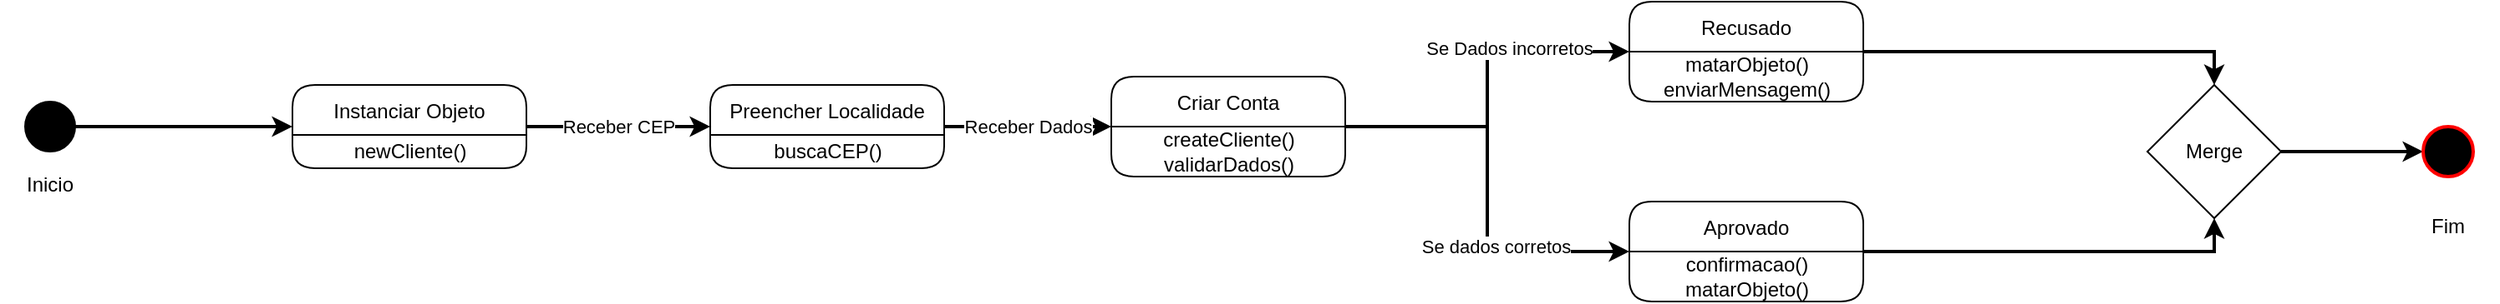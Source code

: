 <mxfile version="17.2.4" type="device" pages="6"><diagram id="d__lL-7e5vI1EAoWvttF" name="Cliente"><mxGraphModel dx="2062" dy="865" grid="1" gridSize="10" guides="1" tooltips="1" connect="1" arrows="1" fold="1" page="1" pageScale="1" pageWidth="827" pageHeight="1169" math="0" shadow="0"><root><mxCell id="0"/><mxCell id="1" parent="0"/><mxCell id="zBze2dNG1VU1WFWuNbah-26" style="edgeStyle=orthogonalEdgeStyle;rounded=0;orthogonalLoop=1;jettySize=auto;html=1;entryX=0;entryY=0.5;entryDx=0;entryDy=0;strokeWidth=2;" edge="1" parent="1" source="zBze2dNG1VU1WFWuNbah-27" target="zBze2dNG1VU1WFWuNbah-29"><mxGeometry relative="1" as="geometry"><mxPoint x="210" y="90" as="targetPoint"/></mxGeometry></mxCell><mxCell id="zBze2dNG1VU1WFWuNbah-27" value="" style="ellipse;whiteSpace=wrap;html=1;aspect=fixed;fillColor=#000000;" vertex="1" parent="1"><mxGeometry x="40" y="75" width="30" height="30" as="geometry"/></mxCell><mxCell id="zBze2dNG1VU1WFWuNbah-28" value="Receber CEP" style="edgeStyle=orthogonalEdgeStyle;rounded=0;orthogonalLoop=1;jettySize=auto;html=1;entryX=0;entryY=0.5;entryDx=0;entryDy=0;strokeWidth=2;" edge="1" parent="1" source="zBze2dNG1VU1WFWuNbah-29" target="zBze2dNG1VU1WFWuNbah-32"><mxGeometry relative="1" as="geometry"/></mxCell><mxCell id="zBze2dNG1VU1WFWuNbah-29" value="Instanciar Objeto" style="swimlane;fontStyle=0;childLayout=stackLayout;horizontal=1;startSize=30;horizontalStack=0;resizeParent=1;resizeParentMax=0;resizeLast=0;collapsible=1;marginBottom=0;fillColor=#FFFFFF;rounded=1;" vertex="1" parent="1"><mxGeometry x="200" y="65" width="140" height="50" as="geometry"/></mxCell><mxCell id="zBze2dNG1VU1WFWuNbah-30" value="newCliente()" style="text;html=1;align=center;verticalAlign=middle;resizable=0;points=[];autosize=1;strokeColor=none;fillColor=none;" vertex="1" parent="zBze2dNG1VU1WFWuNbah-29"><mxGeometry y="30" width="140" height="20" as="geometry"/></mxCell><mxCell id="zBze2dNG1VU1WFWuNbah-31" value="Receber Dados" style="edgeStyle=orthogonalEdgeStyle;rounded=0;orthogonalLoop=1;jettySize=auto;html=1;entryX=0;entryY=0.5;entryDx=0;entryDy=0;strokeWidth=2;" edge="1" parent="1" source="zBze2dNG1VU1WFWuNbah-32" target="zBze2dNG1VU1WFWuNbah-38"><mxGeometry relative="1" as="geometry"/></mxCell><mxCell id="zBze2dNG1VU1WFWuNbah-32" value="Preencher Localidade" style="swimlane;fontStyle=0;childLayout=stackLayout;horizontal=1;startSize=30;horizontalStack=0;resizeParent=1;resizeParentMax=0;resizeLast=0;collapsible=1;marginBottom=0;fillColor=#FFFFFF;rounded=1;" vertex="1" parent="1"><mxGeometry x="450" y="65" width="140" height="50" as="geometry"/></mxCell><mxCell id="zBze2dNG1VU1WFWuNbah-33" value="buscaCEP()" style="text;html=1;align=center;verticalAlign=middle;resizable=0;points=[];autosize=1;strokeColor=none;fillColor=none;" vertex="1" parent="zBze2dNG1VU1WFWuNbah-32"><mxGeometry y="30" width="140" height="20" as="geometry"/></mxCell><mxCell id="zBze2dNG1VU1WFWuNbah-34" style="edgeStyle=orthogonalEdgeStyle;rounded=0;orthogonalLoop=1;jettySize=auto;html=1;entryX=0;entryY=0.5;entryDx=0;entryDy=0;strokeWidth=2;" edge="1" parent="1" source="zBze2dNG1VU1WFWuNbah-38" target="zBze2dNG1VU1WFWuNbah-41"><mxGeometry relative="1" as="geometry"/></mxCell><mxCell id="zBze2dNG1VU1WFWuNbah-35" value="Se Dados incorretos" style="edgeLabel;html=1;align=center;verticalAlign=middle;resizable=0;points=[];" vertex="1" connectable="0" parent="zBze2dNG1VU1WFWuNbah-34"><mxGeometry x="0.328" y="2" relative="1" as="geometry"><mxPoint as="offset"/></mxGeometry></mxCell><mxCell id="zBze2dNG1VU1WFWuNbah-36" style="edgeStyle=orthogonalEdgeStyle;rounded=0;orthogonalLoop=1;jettySize=auto;html=1;entryX=0;entryY=0.5;entryDx=0;entryDy=0;strokeWidth=2;" edge="1" parent="1" source="zBze2dNG1VU1WFWuNbah-38" target="zBze2dNG1VU1WFWuNbah-44"><mxGeometry relative="1" as="geometry"/></mxCell><mxCell id="zBze2dNG1VU1WFWuNbah-37" value="Se dados corretos" style="edgeLabel;html=1;align=center;verticalAlign=middle;resizable=0;points=[];" vertex="1" connectable="0" parent="zBze2dNG1VU1WFWuNbah-36"><mxGeometry x="0.347" y="3" relative="1" as="geometry"><mxPoint as="offset"/></mxGeometry></mxCell><mxCell id="zBze2dNG1VU1WFWuNbah-38" value="Criar Conta" style="swimlane;fontStyle=0;childLayout=stackLayout;horizontal=1;startSize=30;horizontalStack=0;resizeParent=1;resizeParentMax=0;resizeLast=0;collapsible=1;marginBottom=0;fillColor=#FFFFFF;rounded=1;" vertex="1" parent="1"><mxGeometry x="690" y="60" width="140" height="60" as="geometry"/></mxCell><mxCell id="zBze2dNG1VU1WFWuNbah-39" value="createCliente()&lt;br&gt;validarDados()" style="text;html=1;align=center;verticalAlign=middle;resizable=0;points=[];autosize=1;strokeColor=none;fillColor=none;" vertex="1" parent="zBze2dNG1VU1WFWuNbah-38"><mxGeometry y="30" width="140" height="30" as="geometry"/></mxCell><mxCell id="zBze2dNG1VU1WFWuNbah-40" style="edgeStyle=orthogonalEdgeStyle;rounded=0;orthogonalLoop=1;jettySize=auto;html=1;entryX=0.5;entryY=0;entryDx=0;entryDy=0;strokeWidth=2;" edge="1" parent="1" source="zBze2dNG1VU1WFWuNbah-41" target="zBze2dNG1VU1WFWuNbah-49"><mxGeometry relative="1" as="geometry"/></mxCell><mxCell id="zBze2dNG1VU1WFWuNbah-41" value="Recusado" style="swimlane;fontStyle=0;childLayout=stackLayout;horizontal=1;startSize=30;horizontalStack=0;resizeParent=1;resizeParentMax=0;resizeLast=0;collapsible=1;marginBottom=0;fillColor=#FFFFFF;rounded=1;" vertex="1" parent="1"><mxGeometry x="1000" y="15" width="140" height="60" as="geometry"/></mxCell><mxCell id="zBze2dNG1VU1WFWuNbah-42" value="matarObjeto()&lt;br&gt;enviarMensagem()" style="text;html=1;align=center;verticalAlign=middle;resizable=0;points=[];autosize=1;strokeColor=none;fillColor=none;" vertex="1" parent="zBze2dNG1VU1WFWuNbah-41"><mxGeometry y="30" width="140" height="30" as="geometry"/></mxCell><mxCell id="zBze2dNG1VU1WFWuNbah-43" style="edgeStyle=orthogonalEdgeStyle;rounded=0;orthogonalLoop=1;jettySize=auto;html=1;entryX=0.5;entryY=1;entryDx=0;entryDy=0;strokeWidth=2;" edge="1" parent="1" source="zBze2dNG1VU1WFWuNbah-44" target="zBze2dNG1VU1WFWuNbah-49"><mxGeometry relative="1" as="geometry"/></mxCell><mxCell id="zBze2dNG1VU1WFWuNbah-44" value="Aprovado" style="swimlane;fontStyle=0;childLayout=stackLayout;horizontal=1;startSize=30;horizontalStack=0;resizeParent=1;resizeParentMax=0;resizeLast=0;collapsible=1;marginBottom=0;fillColor=#FFFFFF;rounded=1;" vertex="1" parent="1"><mxGeometry x="1000" y="135" width="140" height="60" as="geometry"/></mxCell><mxCell id="zBze2dNG1VU1WFWuNbah-45" value="confirmacao()&lt;br&gt;matarObjeto()" style="text;html=1;align=center;verticalAlign=middle;resizable=0;points=[];autosize=1;strokeColor=none;fillColor=none;" vertex="1" parent="zBze2dNG1VU1WFWuNbah-44"><mxGeometry y="30" width="140" height="30" as="geometry"/></mxCell><mxCell id="zBze2dNG1VU1WFWuNbah-46" value="Inicio" style="text;html=1;strokeColor=none;fillColor=none;align=center;verticalAlign=middle;whiteSpace=wrap;rounded=0;" vertex="1" parent="1"><mxGeometry x="25" y="110" width="60" height="30" as="geometry"/></mxCell><mxCell id="zBze2dNG1VU1WFWuNbah-47" value="Fim" style="text;html=1;strokeColor=none;fillColor=none;align=center;verticalAlign=middle;whiteSpace=wrap;rounded=0;" vertex="1" parent="1"><mxGeometry x="1460" y="135" width="60" height="30" as="geometry"/></mxCell><mxCell id="zBze2dNG1VU1WFWuNbah-48" style="edgeStyle=orthogonalEdgeStyle;rounded=0;orthogonalLoop=1;jettySize=auto;html=1;entryX=0;entryY=0.5;entryDx=0;entryDy=0;strokeWidth=2;" edge="1" parent="1" source="zBze2dNG1VU1WFWuNbah-49" target="zBze2dNG1VU1WFWuNbah-50"><mxGeometry relative="1" as="geometry"/></mxCell><mxCell id="zBze2dNG1VU1WFWuNbah-49" value="Merge" style="rhombus;whiteSpace=wrap;html=1;" vertex="1" parent="1"><mxGeometry x="1310" y="65" width="80" height="80" as="geometry"/></mxCell><mxCell id="zBze2dNG1VU1WFWuNbah-50" value="Fim" style="ellipse;whiteSpace=wrap;html=1;aspect=fixed;fillColor=#000000;strokeColor=#FF0000;strokeWidth=2;" vertex="1" parent="1"><mxGeometry x="1475" y="90" width="30" height="30" as="geometry"/></mxCell></root></mxGraphModel></diagram><diagram id="Y2x1LeYhTj1fg2mbW8Dr" name="Mecanico"><mxGraphModel dx="2062" dy="865" grid="1" gridSize="10" guides="1" tooltips="1" connect="1" arrows="1" fold="1" page="1" pageScale="1" pageWidth="827" pageHeight="1169" math="0" shadow="0"><root><mxCell id="0"/><mxCell id="1" parent="0"/><mxCell id="ucSKzTuNfNMC8DD_uGcm-1" style="edgeStyle=orthogonalEdgeStyle;rounded=0;orthogonalLoop=1;jettySize=auto;html=1;entryX=0;entryY=0.5;entryDx=0;entryDy=0;strokeWidth=2;" parent="1" source="ucSKzTuNfNMC8DD_uGcm-2" target="ucSKzTuNfNMC8DD_uGcm-4" edge="1"><mxGeometry relative="1" as="geometry"><mxPoint x="200" y="80" as="targetPoint"/></mxGeometry></mxCell><mxCell id="ucSKzTuNfNMC8DD_uGcm-2" value="" style="ellipse;whiteSpace=wrap;html=1;aspect=fixed;fillColor=#000000;" parent="1" vertex="1"><mxGeometry x="30" y="65" width="30" height="30" as="geometry"/></mxCell><mxCell id="ucSKzTuNfNMC8DD_uGcm-3" value="Receber CEP" style="edgeStyle=orthogonalEdgeStyle;rounded=0;orthogonalLoop=1;jettySize=auto;html=1;entryX=0;entryY=0.5;entryDx=0;entryDy=0;strokeWidth=2;" parent="1" source="ucSKzTuNfNMC8DD_uGcm-4" target="ucSKzTuNfNMC8DD_uGcm-7" edge="1"><mxGeometry relative="1" as="geometry"/></mxCell><mxCell id="ucSKzTuNfNMC8DD_uGcm-4" value="Instanciar Objeto" style="swimlane;fontStyle=0;childLayout=stackLayout;horizontal=1;startSize=30;horizontalStack=0;resizeParent=1;resizeParentMax=0;resizeLast=0;collapsible=1;marginBottom=0;fillColor=#FFFFFF;rounded=1;" parent="1" vertex="1"><mxGeometry x="190" y="55" width="140" height="50" as="geometry"/></mxCell><mxCell id="ucSKzTuNfNMC8DD_uGcm-5" value="newMecanico()" style="text;html=1;align=center;verticalAlign=middle;resizable=0;points=[];autosize=1;strokeColor=none;fillColor=none;" parent="ucSKzTuNfNMC8DD_uGcm-4" vertex="1"><mxGeometry y="30" width="140" height="20" as="geometry"/></mxCell><mxCell id="ucSKzTuNfNMC8DD_uGcm-6" value="Receber Dados" style="edgeStyle=orthogonalEdgeStyle;rounded=0;orthogonalLoop=1;jettySize=auto;html=1;entryX=0;entryY=0.5;entryDx=0;entryDy=0;strokeWidth=2;" parent="1" source="ucSKzTuNfNMC8DD_uGcm-7" target="ucSKzTuNfNMC8DD_uGcm-11" edge="1"><mxGeometry relative="1" as="geometry"/></mxCell><mxCell id="ucSKzTuNfNMC8DD_uGcm-7" value="Preencher Localidade" style="swimlane;fontStyle=0;childLayout=stackLayout;horizontal=1;startSize=30;horizontalStack=0;resizeParent=1;resizeParentMax=0;resizeLast=0;collapsible=1;marginBottom=0;fillColor=#FFFFFF;rounded=1;" parent="1" vertex="1"><mxGeometry x="440" y="55" width="140" height="50" as="geometry"/></mxCell><mxCell id="ucSKzTuNfNMC8DD_uGcm-8" value="buscaCEP()" style="text;html=1;align=center;verticalAlign=middle;resizable=0;points=[];autosize=1;strokeColor=none;fillColor=none;" parent="ucSKzTuNfNMC8DD_uGcm-7" vertex="1"><mxGeometry y="30" width="140" height="20" as="geometry"/></mxCell><mxCell id="ucSKzTuNfNMC8DD_uGcm-9" style="edgeStyle=orthogonalEdgeStyle;rounded=0;orthogonalLoop=1;jettySize=auto;html=1;entryX=0;entryY=0.5;entryDx=0;entryDy=0;strokeWidth=2;" parent="1" source="ucSKzTuNfNMC8DD_uGcm-11" target="ucSKzTuNfNMC8DD_uGcm-14" edge="1"><mxGeometry relative="1" as="geometry"/></mxCell><mxCell id="ucSKzTuNfNMC8DD_uGcm-10" value="Se Dados incorretos" style="edgeLabel;html=1;align=center;verticalAlign=middle;resizable=0;points=[];" parent="ucSKzTuNfNMC8DD_uGcm-9" vertex="1" connectable="0"><mxGeometry x="0.328" y="2" relative="1" as="geometry"><mxPoint as="offset"/></mxGeometry></mxCell><mxCell id="WTn18ZI9IJUHA7BX-q8e-8" style="edgeStyle=orthogonalEdgeStyle;rounded=0;orthogonalLoop=1;jettySize=auto;html=1;entryX=0;entryY=0.5;entryDx=0;entryDy=0;strokeWidth=2;" edge="1" parent="1" source="ucSKzTuNfNMC8DD_uGcm-11" target="ucSKzTuNfNMC8DD_uGcm-17"><mxGeometry relative="1" as="geometry"/></mxCell><mxCell id="WTn18ZI9IJUHA7BX-q8e-9" value="Se dados corretos" style="edgeLabel;html=1;align=center;verticalAlign=middle;resizable=0;points=[];" vertex="1" connectable="0" parent="WTn18ZI9IJUHA7BX-q8e-8"><mxGeometry x="0.347" y="3" relative="1" as="geometry"><mxPoint as="offset"/></mxGeometry></mxCell><mxCell id="ucSKzTuNfNMC8DD_uGcm-11" value="Criar Conta" style="swimlane;fontStyle=0;childLayout=stackLayout;horizontal=1;startSize=30;horizontalStack=0;resizeParent=1;resizeParentMax=0;resizeLast=0;collapsible=1;marginBottom=0;fillColor=#FFFFFF;rounded=1;" parent="1" vertex="1"><mxGeometry x="680" y="50" width="140" height="60" as="geometry"/></mxCell><mxCell id="ucSKzTuNfNMC8DD_uGcm-12" value="createMecanico()&lt;br&gt;validarDados()" style="text;html=1;align=center;verticalAlign=middle;resizable=0;points=[];autosize=1;strokeColor=none;fillColor=none;" parent="ucSKzTuNfNMC8DD_uGcm-11" vertex="1"><mxGeometry y="30" width="140" height="30" as="geometry"/></mxCell><mxCell id="WTn18ZI9IJUHA7BX-q8e-5" style="edgeStyle=orthogonalEdgeStyle;rounded=0;orthogonalLoop=1;jettySize=auto;html=1;entryX=0.5;entryY=0;entryDx=0;entryDy=0;strokeWidth=2;" edge="1" parent="1" source="ucSKzTuNfNMC8DD_uGcm-14" target="WTn18ZI9IJUHA7BX-q8e-3"><mxGeometry relative="1" as="geometry"/></mxCell><mxCell id="ucSKzTuNfNMC8DD_uGcm-14" value="Recusado" style="swimlane;fontStyle=0;childLayout=stackLayout;horizontal=1;startSize=30;horizontalStack=0;resizeParent=1;resizeParentMax=0;resizeLast=0;collapsible=1;marginBottom=0;fillColor=#FFFFFF;rounded=1;" parent="1" vertex="1"><mxGeometry x="990" y="5" width="140" height="60" as="geometry"/></mxCell><mxCell id="ucSKzTuNfNMC8DD_uGcm-15" value="matarObjeto()&lt;br&gt;enviarMensagem()" style="text;html=1;align=center;verticalAlign=middle;resizable=0;points=[];autosize=1;strokeColor=none;fillColor=none;" parent="ucSKzTuNfNMC8DD_uGcm-14" vertex="1"><mxGeometry y="30" width="140" height="30" as="geometry"/></mxCell><mxCell id="WTn18ZI9IJUHA7BX-q8e-7" style="edgeStyle=orthogonalEdgeStyle;rounded=0;orthogonalLoop=1;jettySize=auto;html=1;entryX=0.5;entryY=1;entryDx=0;entryDy=0;strokeWidth=2;" edge="1" parent="1" source="ucSKzTuNfNMC8DD_uGcm-17" target="WTn18ZI9IJUHA7BX-q8e-3"><mxGeometry relative="1" as="geometry"/></mxCell><mxCell id="ucSKzTuNfNMC8DD_uGcm-17" value="Aprovado" style="swimlane;fontStyle=0;childLayout=stackLayout;horizontal=1;startSize=30;horizontalStack=0;resizeParent=1;resizeParentMax=0;resizeLast=0;collapsible=1;marginBottom=0;fillColor=#FFFFFF;rounded=1;" parent="1" vertex="1"><mxGeometry x="990" y="125" width="140" height="60" as="geometry"/></mxCell><mxCell id="ucSKzTuNfNMC8DD_uGcm-18" value="confirmacao()&lt;br&gt;matarObjeto()" style="text;html=1;align=center;verticalAlign=middle;resizable=0;points=[];autosize=1;strokeColor=none;fillColor=none;" parent="ucSKzTuNfNMC8DD_uGcm-17" vertex="1"><mxGeometry y="30" width="140" height="30" as="geometry"/></mxCell><mxCell id="ucSKzTuNfNMC8DD_uGcm-25" value="Inicio" style="text;html=1;strokeColor=none;fillColor=none;align=center;verticalAlign=middle;whiteSpace=wrap;rounded=0;" parent="1" vertex="1"><mxGeometry x="15" y="100" width="60" height="30" as="geometry"/></mxCell><mxCell id="WTn18ZI9IJUHA7BX-q8e-1" value="Fim" style="text;html=1;strokeColor=none;fillColor=none;align=center;verticalAlign=middle;whiteSpace=wrap;rounded=0;" vertex="1" parent="1"><mxGeometry x="1450" y="125" width="60" height="30" as="geometry"/></mxCell><mxCell id="WTn18ZI9IJUHA7BX-q8e-2" style="edgeStyle=orthogonalEdgeStyle;rounded=0;orthogonalLoop=1;jettySize=auto;html=1;entryX=0;entryY=0.5;entryDx=0;entryDy=0;strokeWidth=2;" edge="1" parent="1" source="WTn18ZI9IJUHA7BX-q8e-3" target="WTn18ZI9IJUHA7BX-q8e-4"><mxGeometry relative="1" as="geometry"/></mxCell><mxCell id="WTn18ZI9IJUHA7BX-q8e-3" value="Merge" style="rhombus;whiteSpace=wrap;html=1;" vertex="1" parent="1"><mxGeometry x="1300" y="55" width="80" height="80" as="geometry"/></mxCell><mxCell id="WTn18ZI9IJUHA7BX-q8e-4" value="Fim" style="ellipse;whiteSpace=wrap;html=1;aspect=fixed;fillColor=#000000;strokeColor=#FF0000;strokeWidth=2;" vertex="1" parent="1"><mxGeometry x="1465" y="80" width="30" height="30" as="geometry"/></mxCell></root></mxGraphModel></diagram><diagram id="5gv7vyamTjO-tV0MksFI" name="Pagamento"><mxGraphModel dx="2062" dy="865" grid="1" gridSize="10" guides="1" tooltips="1" connect="1" arrows="1" fold="1" page="1" pageScale="1" pageWidth="827" pageHeight="1169" math="0" shadow="0"><root><mxCell id="0"/><mxCell id="1" parent="0"/><mxCell id="VEqi0ZFQVi1Slq_XypR--1" style="edgeStyle=orthogonalEdgeStyle;rounded=0;orthogonalLoop=1;jettySize=auto;html=1;entryX=0;entryY=0.5;entryDx=0;entryDy=0;strokeWidth=2;" parent="1" source="VEqi0ZFQVi1Slq_XypR--2" target="VEqi0ZFQVi1Slq_XypR--4" edge="1"><mxGeometry relative="1" as="geometry"><mxPoint x="200" y="80" as="targetPoint"/></mxGeometry></mxCell><mxCell id="VEqi0ZFQVi1Slq_XypR--2" value="" style="ellipse;whiteSpace=wrap;html=1;aspect=fixed;fillColor=#000000;" parent="1" vertex="1"><mxGeometry x="30" y="65" width="30" height="30" as="geometry"/></mxCell><mxCell id="VEqi0ZFQVi1Slq_XypR--3" value="Se não exister Cartão" style="edgeStyle=orthogonalEdgeStyle;rounded=0;orthogonalLoop=1;jettySize=auto;html=1;entryX=0;entryY=0.5;entryDx=0;entryDy=0;strokeWidth=2;" parent="1" source="VEqi0ZFQVi1Slq_XypR--4" target="VEqi0ZFQVi1Slq_XypR--7" edge="1"><mxGeometry relative="1" as="geometry"/></mxCell><mxCell id="VEqi0ZFQVi1Slq_XypR--48" style="edgeStyle=orthogonalEdgeStyle;rounded=0;orthogonalLoop=1;jettySize=auto;html=1;entryX=0.486;entryY=1.033;entryDx=0;entryDy=0;entryPerimeter=0;strokeWidth=2;" parent="1" source="VEqi0ZFQVi1Slq_XypR--4" target="VEqi0ZFQVi1Slq_XypR--12" edge="1"><mxGeometry relative="1" as="geometry"><Array as="points"><mxPoint x="260" y="200"/><mxPoint x="808" y="200"/></Array></mxGeometry></mxCell><mxCell id="VEqi0ZFQVi1Slq_XypR--49" value="Receber Dados" style="edgeLabel;html=1;align=center;verticalAlign=middle;resizable=0;points=[];" parent="VEqi0ZFQVi1Slq_XypR--48" vertex="1" connectable="0"><mxGeometry x="-0.029" y="2" relative="1" as="geometry"><mxPoint as="offset"/></mxGeometry></mxCell><mxCell id="VEqi0ZFQVi1Slq_XypR--4" value="Buscar Cartão" style="swimlane;fontStyle=0;childLayout=stackLayout;horizontal=1;startSize=30;horizontalStack=0;resizeParent=1;resizeParentMax=0;resizeLast=0;collapsible=1;marginBottom=0;fillColor=#FFFFFF;rounded=1;" parent="1" vertex="1"><mxGeometry x="190" y="55" width="140" height="50" as="geometry"/></mxCell><mxCell id="VEqi0ZFQVi1Slq_XypR--5" value="buscarCartao()" style="text;html=1;align=center;verticalAlign=middle;resizable=0;points=[];autosize=1;strokeColor=none;fillColor=none;" parent="VEqi0ZFQVi1Slq_XypR--4" vertex="1"><mxGeometry y="30" width="140" height="20" as="geometry"/></mxCell><mxCell id="VEqi0ZFQVi1Slq_XypR--6" value="Receber Dados" style="edgeStyle=orthogonalEdgeStyle;rounded=0;orthogonalLoop=1;jettySize=auto;html=1;entryX=0;entryY=0.5;entryDx=0;entryDy=0;strokeWidth=2;" parent="1" source="VEqi0ZFQVi1Slq_XypR--7" target="VEqi0ZFQVi1Slq_XypR--11" edge="1"><mxGeometry relative="1" as="geometry"/></mxCell><mxCell id="VEqi0ZFQVi1Slq_XypR--7" value="Instanciar Objeto" style="swimlane;fontStyle=0;childLayout=stackLayout;horizontal=1;startSize=30;horizontalStack=0;resizeParent=1;resizeParentMax=0;resizeLast=0;collapsible=1;marginBottom=0;fillColor=#FFFFFF;rounded=1;" parent="1" vertex="1"><mxGeometry x="500" y="50" width="140" height="50" as="geometry"/></mxCell><mxCell id="VEqi0ZFQVi1Slq_XypR--8" value="newPagamento()" style="text;html=1;align=center;verticalAlign=middle;resizable=0;points=[];autosize=1;strokeColor=none;fillColor=none;" parent="VEqi0ZFQVi1Slq_XypR--7" vertex="1"><mxGeometry y="30" width="140" height="20" as="geometry"/></mxCell><mxCell id="VEqi0ZFQVi1Slq_XypR--9" style="edgeStyle=orthogonalEdgeStyle;rounded=0;orthogonalLoop=1;jettySize=auto;html=1;entryX=0;entryY=0.5;entryDx=0;entryDy=0;strokeWidth=2;" parent="1" source="VEqi0ZFQVi1Slq_XypR--11" target="VEqi0ZFQVi1Slq_XypR--14" edge="1"><mxGeometry relative="1" as="geometry"/></mxCell><mxCell id="VEqi0ZFQVi1Slq_XypR--10" value="Se Dados incorretos" style="edgeLabel;html=1;align=center;verticalAlign=middle;resizable=0;points=[];" parent="VEqi0ZFQVi1Slq_XypR--9" vertex="1" connectable="0"><mxGeometry x="0.328" y="2" relative="1" as="geometry"><mxPoint as="offset"/></mxGeometry></mxCell><mxCell id="VEqi0ZFQVi1Slq_XypR--11" value="Pagamento" style="swimlane;fontStyle=0;childLayout=stackLayout;horizontal=1;startSize=30;horizontalStack=0;resizeParent=1;resizeParentMax=0;resizeLast=0;collapsible=1;marginBottom=0;fillColor=#FFFFFF;rounded=1;" parent="1" vertex="1"><mxGeometry x="740" y="45" width="140" height="60" as="geometry"/></mxCell><mxCell id="VEqi0ZFQVi1Slq_XypR--12" value="pagar()&lt;br&gt;validarCartao()" style="text;html=1;align=center;verticalAlign=middle;resizable=0;points=[];autosize=1;strokeColor=none;fillColor=none;" parent="VEqi0ZFQVi1Slq_XypR--11" vertex="1"><mxGeometry y="30" width="140" height="30" as="geometry"/></mxCell><mxCell id="VEqi0ZFQVi1Slq_XypR--13" style="edgeStyle=orthogonalEdgeStyle;rounded=0;orthogonalLoop=1;jettySize=auto;html=1;entryX=0.5;entryY=0;entryDx=0;entryDy=0;strokeWidth=2;" parent="1" source="VEqi0ZFQVi1Slq_XypR--14" target="cpIFRKY8naCobuoJ55Zj-1" edge="1"><mxGeometry relative="1" as="geometry"><mxPoint x="1240" y="40" as="targetPoint"/></mxGeometry></mxCell><mxCell id="VEqi0ZFQVi1Slq_XypR--14" value="Recusado" style="swimlane;fontStyle=0;childLayout=stackLayout;horizontal=1;startSize=30;horizontalStack=0;resizeParent=1;resizeParentMax=0;resizeLast=0;collapsible=1;marginBottom=0;fillColor=#FFFFFF;rounded=1;" parent="1" vertex="1"><mxGeometry x="1050" width="140" height="60" as="geometry"/></mxCell><mxCell id="VEqi0ZFQVi1Slq_XypR--15" value="matarObjeto()&lt;br&gt;enviarMensagem()" style="text;html=1;align=center;verticalAlign=middle;resizable=0;points=[];autosize=1;strokeColor=none;fillColor=none;" parent="VEqi0ZFQVi1Slq_XypR--14" vertex="1"><mxGeometry y="30" width="140" height="30" as="geometry"/></mxCell><mxCell id="VEqi0ZFQVi1Slq_XypR--16" style="edgeStyle=orthogonalEdgeStyle;rounded=0;orthogonalLoop=1;jettySize=auto;html=1;entryX=0.5;entryY=1;entryDx=0;entryDy=0;strokeWidth=2;" parent="1" source="VEqi0ZFQVi1Slq_XypR--17" target="cpIFRKY8naCobuoJ55Zj-1" edge="1"><mxGeometry relative="1" as="geometry"><mxPoint x="1240" y="150" as="targetPoint"/></mxGeometry></mxCell><mxCell id="VEqi0ZFQVi1Slq_XypR--17" value="Aprovado" style="swimlane;fontStyle=0;childLayout=stackLayout;horizontal=1;startSize=30;horizontalStack=0;resizeParent=1;resizeParentMax=0;resizeLast=0;collapsible=1;marginBottom=0;fillColor=#FFFFFF;rounded=1;" parent="1" vertex="1"><mxGeometry x="1050" y="120" width="140" height="60" as="geometry"/></mxCell><mxCell id="VEqi0ZFQVi1Slq_XypR--18" value="confirmacao()&lt;br&gt;matarObjeto()" style="text;html=1;align=center;verticalAlign=middle;resizable=0;points=[];autosize=1;strokeColor=none;fillColor=none;" parent="VEqi0ZFQVi1Slq_XypR--17" vertex="1"><mxGeometry y="30" width="140" height="30" as="geometry"/></mxCell><mxCell id="VEqi0ZFQVi1Slq_XypR--19" style="edgeStyle=orthogonalEdgeStyle;rounded=0;orthogonalLoop=1;jettySize=auto;html=1;strokeWidth=2;" parent="1" source="VEqi0ZFQVi1Slq_XypR--12" target="VEqi0ZFQVi1Slq_XypR--17" edge="1"><mxGeometry relative="1" as="geometry"><Array as="points"><mxPoint x="960" y="90"/><mxPoint x="960" y="140"/></Array></mxGeometry></mxCell><mxCell id="VEqi0ZFQVi1Slq_XypR--20" value="Se Dados corretos" style="edgeLabel;html=1;align=center;verticalAlign=middle;resizable=0;points=[];" parent="VEqi0ZFQVi1Slq_XypR--19" vertex="1" connectable="0"><mxGeometry x="0.246" y="-3" relative="1" as="geometry"><mxPoint x="11" y="-3" as="offset"/></mxGeometry></mxCell><mxCell id="VEqi0ZFQVi1Slq_XypR--22" value="Fim" style="text;html=1;strokeColor=none;fillColor=none;align=center;verticalAlign=middle;whiteSpace=wrap;rounded=0;" parent="1" vertex="1"><mxGeometry x="1450" y="120" width="60" height="30" as="geometry"/></mxCell><mxCell id="VEqi0ZFQVi1Slq_XypR--25" value="Inicio" style="text;html=1;strokeColor=none;fillColor=none;align=center;verticalAlign=middle;whiteSpace=wrap;rounded=0;" parent="1" vertex="1"><mxGeometry x="15" y="100" width="60" height="30" as="geometry"/></mxCell><mxCell id="LBpfhvkO2e29qIPQqp-j-2" style="edgeStyle=orthogonalEdgeStyle;rounded=0;orthogonalLoop=1;jettySize=auto;html=1;entryX=0;entryY=0.5;entryDx=0;entryDy=0;strokeWidth=2;" edge="1" parent="1" source="cpIFRKY8naCobuoJ55Zj-1" target="LBpfhvkO2e29qIPQqp-j-1"><mxGeometry relative="1" as="geometry"/></mxCell><mxCell id="cpIFRKY8naCobuoJ55Zj-1" value="Merge" style="rhombus;whiteSpace=wrap;html=1;" vertex="1" parent="1"><mxGeometry x="1300" y="50" width="80" height="80" as="geometry"/></mxCell><mxCell id="LBpfhvkO2e29qIPQqp-j-1" value="Fim" style="ellipse;whiteSpace=wrap;html=1;aspect=fixed;fillColor=#000000;strokeColor=#FF0000;strokeWidth=2;" vertex="1" parent="1"><mxGeometry x="1465" y="75" width="30" height="30" as="geometry"/></mxCell></root></mxGraphModel></diagram><diagram id="nuBicoKrahbvDq-5cPMj" name="Chat"><mxGraphModel dx="2062" dy="865" grid="1" gridSize="10" guides="1" tooltips="1" connect="1" arrows="1" fold="1" page="1" pageScale="1" pageWidth="827" pageHeight="1169" math="0" shadow="0"><root><mxCell id="0"/><mxCell id="1" parent="0"/><mxCell id="zZdvCqglOI4tBGcIXWND-1" style="edgeStyle=orthogonalEdgeStyle;rounded=0;orthogonalLoop=1;jettySize=auto;html=1;entryX=0;entryY=0.5;entryDx=0;entryDy=0;strokeWidth=2;" parent="1" target="zZdvCqglOI4tBGcIXWND-4" edge="1"><mxGeometry relative="1" as="geometry"><mxPoint x="135" y="140" as="targetPoint"/><mxPoint x="55" y="140" as="sourcePoint"/></mxGeometry></mxCell><mxCell id="zZdvCqglOI4tBGcIXWND-2" value="" style="ellipse;whiteSpace=wrap;html=1;aspect=fixed;fillColor=#000000;" parent="1" vertex="1"><mxGeometry x="25" y="120" width="30" height="30" as="geometry"/></mxCell><mxCell id="-Iz7L4kI9mNJy-NJfjWG-8" style="edgeStyle=orthogonalEdgeStyle;rounded=0;orthogonalLoop=1;jettySize=auto;html=1;entryX=0;entryY=0.5;entryDx=0;entryDy=0;strokeWidth=2;" parent="1" source="zZdvCqglOI4tBGcIXWND-4" target="-Iz7L4kI9mNJy-NJfjWG-4" edge="1"><mxGeometry relative="1" as="geometry"><mxPoint x="390" y="100" as="targetPoint"/><Array as="points"><mxPoint x="300" y="140"/><mxPoint x="300" y="100"/></Array></mxGeometry></mxCell><mxCell id="-Iz7L4kI9mNJy-NJfjWG-9" value="Se chat existir" style="edgeLabel;html=1;align=center;verticalAlign=middle;resizable=0;points=[];" parent="-Iz7L4kI9mNJy-NJfjWG-8" vertex="1" connectable="0"><mxGeometry x="-0.091" y="4" relative="1" as="geometry"><mxPoint x="-2" y="1" as="offset"/></mxGeometry></mxCell><mxCell id="zZdvCqglOI4tBGcIXWND-4" value="Buscar Chats" style="swimlane;fontStyle=0;childLayout=stackLayout;horizontal=1;startSize=30;horizontalStack=0;resizeParent=1;resizeParentMax=0;resizeLast=0;collapsible=1;marginBottom=0;fillColor=#FFFFFF;rounded=1;" parent="1" vertex="1"><mxGeometry x="125" y="115" width="140" height="50" as="geometry"/></mxCell><mxCell id="zZdvCqglOI4tBGcIXWND-5" value="getChat (idNegociacao)" style="text;html=1;align=center;verticalAlign=middle;resizable=0;points=[];autosize=1;strokeColor=none;fillColor=none;" parent="zZdvCqglOI4tBGcIXWND-4" vertex="1"><mxGeometry y="30" width="140" height="20" as="geometry"/></mxCell><mxCell id="zZdvCqglOI4tBGcIXWND-6" value="" style="edgeStyle=orthogonalEdgeStyle;rounded=0;orthogonalLoop=1;jettySize=auto;html=1;entryX=0.5;entryY=1;entryDx=0;entryDy=0;strokeWidth=2;" parent="1" source="zZdvCqglOI4tBGcIXWND-7" target="-Iz7L4kI9mNJy-NJfjWG-4" edge="1"><mxGeometry y="-20" relative="1" as="geometry"><mxPoint as="offset"/><mxPoint x="560" y="220.0" as="targetPoint"/></mxGeometry></mxCell><mxCell id="zZdvCqglOI4tBGcIXWND-7" value="Criar Novo Chat" style="swimlane;fontStyle=0;childLayout=stackLayout;horizontal=1;startSize=30;horizontalStack=0;resizeParent=1;resizeParentMax=0;resizeLast=0;collapsible=1;marginBottom=0;fillColor=#FFFFFF;rounded=1;" parent="1" vertex="1"><mxGeometry x="380" y="195" width="140" height="50" as="geometry"/></mxCell><mxCell id="zZdvCqglOI4tBGcIXWND-8" value="criarChat()" style="text;html=1;align=center;verticalAlign=middle;resizable=0;points=[];autosize=1;strokeColor=none;fillColor=none;" parent="zZdvCqglOI4tBGcIXWND-7" vertex="1"><mxGeometry y="30" width="140" height="20" as="geometry"/></mxCell><mxCell id="zZdvCqglOI4tBGcIXWND-11" value="Fim" style="ellipse;whiteSpace=wrap;html=1;aspect=fixed;fillColor=#000000;strokeColor=#FF0000;strokeWidth=2;" parent="1" vertex="1"><mxGeometry x="1280" y="85" width="30" height="30" as="geometry"/></mxCell><mxCell id="zZdvCqglOI4tBGcIXWND-12" value="Fim" style="text;html=1;strokeColor=none;fillColor=none;align=center;verticalAlign=middle;whiteSpace=wrap;rounded=0;" parent="1" vertex="1"><mxGeometry x="1265" y="125" width="60" height="30" as="geometry"/></mxCell><mxCell id="zZdvCqglOI4tBGcIXWND-13" value="Inicio" style="text;html=1;strokeColor=none;fillColor=none;align=center;verticalAlign=middle;whiteSpace=wrap;rounded=0;" parent="1" vertex="1"><mxGeometry x="10" y="150" width="60" height="30" as="geometry"/></mxCell><mxCell id="-Iz7L4kI9mNJy-NJfjWG-3" style="edgeStyle=orthogonalEdgeStyle;rounded=0;orthogonalLoop=1;jettySize=auto;html=1;entryX=0;entryY=0.5;entryDx=0;entryDy=0;" parent="1" source="-Iz7L4kI9mNJy-NJfjWG-1" target="zZdvCqglOI4tBGcIXWND-11" edge="1"><mxGeometry relative="1" as="geometry"/></mxCell><mxCell id="-Iz7L4kI9mNJy-NJfjWG-1" value="Fechar chat" style="swimlane;fontStyle=0;childLayout=stackLayout;horizontal=1;startSize=30;horizontalStack=0;resizeParent=1;resizeParentMax=0;resizeLast=0;collapsible=1;marginBottom=0;fillColor=#FFFFFF;rounded=1;" parent="1" vertex="1"><mxGeometry x="1050" y="75" width="140" height="50" as="geometry"/></mxCell><mxCell id="-Iz7L4kI9mNJy-NJfjWG-2" value="matarObjeto()" style="text;html=1;align=center;verticalAlign=middle;resizable=0;points=[];autosize=1;strokeColor=none;fillColor=none;" parent="-Iz7L4kI9mNJy-NJfjWG-1" vertex="1"><mxGeometry y="30" width="140" height="20" as="geometry"/></mxCell><mxCell id="-Iz7L4kI9mNJy-NJfjWG-18" style="edgeStyle=orthogonalEdgeStyle;rounded=0;orthogonalLoop=1;jettySize=auto;html=1;entryX=0;entryY=0.5;entryDx=0;entryDy=0;strokeWidth=2;" parent="1" source="-Iz7L4kI9mNJy-NJfjWG-4" target="-Iz7L4kI9mNJy-NJfjWG-16" edge="1"><mxGeometry relative="1" as="geometry"/></mxCell><mxCell id="-Iz7L4kI9mNJy-NJfjWG-4" value="Merge" style="rhombus;whiteSpace=wrap;html=1;" parent="1" vertex="1"><mxGeometry x="610" y="60" width="80" height="80" as="geometry"/></mxCell><mxCell id="-Iz7L4kI9mNJy-NJfjWG-13" style="edgeStyle=orthogonalEdgeStyle;rounded=0;orthogonalLoop=1;jettySize=auto;html=1;entryX=0;entryY=0.5;entryDx=0;entryDy=0;strokeWidth=2;" parent="1" source="zZdvCqglOI4tBGcIXWND-5" target="zZdvCqglOI4tBGcIXWND-7" edge="1"><mxGeometry relative="1" as="geometry"><Array as="points"><mxPoint x="300" y="155"/><mxPoint x="300" y="220"/></Array></mxGeometry></mxCell><mxCell id="-Iz7L4kI9mNJy-NJfjWG-14" value="&lt;span style=&quot;color: rgba(0 , 0 , 0 , 0) ; font-family: monospace ; font-size: 0px ; background-color: rgb(248 , 249 , 250)&quot;&gt;%3CmxGraphModel%3E%3Croot%3E%3CmxCell%20id%3D%220%22%2F%3E%3CmxCell%20id%3D%221%22%20parent%3D%220%22%2F%3E%3CmxCell%20id%3D%222%22%20value%3D%22Se%20o%20usuario%20Fechar%20o%20chat%22%20style%3D%22edgeLabel%3Bhtml%3D1%3Balign%3Dcenter%3BverticalAlign%3Dmiddle%3Bresizable%3D0%3Bpoints%3D%5B%5D%3B%22%20vertex%3D%221%22%20connectable%3D%220%22%20parent%3D%221%22%3E%3CmxGeometry%20x%3D%22630%22%20y%3D%22100%22%20as%3D%22geometry%22%2F%3E%3C%2FmxCell%3E%3C%2Froot%3E%3C%2FmxGraphModel%3Se&lt;/span&gt;" style="edgeLabel;html=1;align=center;verticalAlign=middle;resizable=0;points=[];" parent="-Iz7L4kI9mNJy-NJfjWG-13" vertex="1" connectable="0"><mxGeometry x="0.389" y="1" relative="1" as="geometry"><mxPoint as="offset"/></mxGeometry></mxCell><mxCell id="-Iz7L4kI9mNJy-NJfjWG-15" value="Se chat não existir" style="edgeLabel;html=1;align=center;verticalAlign=middle;resizable=0;points=[];" parent="-Iz7L4kI9mNJy-NJfjWG-13" vertex="1" connectable="0"><mxGeometry x="0.12" relative="1" as="geometry"><mxPoint as="offset"/></mxGeometry></mxCell><mxCell id="-Iz7L4kI9mNJy-NJfjWG-19" style="edgeStyle=orthogonalEdgeStyle;rounded=0;orthogonalLoop=1;jettySize=auto;html=1;strokeWidth=2;" parent="1" source="-Iz7L4kI9mNJy-NJfjWG-16" target="-Iz7L4kI9mNJy-NJfjWG-1" edge="1"><mxGeometry relative="1" as="geometry"/></mxCell><mxCell id="-Iz7L4kI9mNJy-NJfjWG-20" value="Se o usuario fechar o chat" style="edgeLabel;html=1;align=center;verticalAlign=middle;resizable=0;points=[];" parent="-Iz7L4kI9mNJy-NJfjWG-19" vertex="1" connectable="0"><mxGeometry x="-0.265" y="-2" relative="1" as="geometry"><mxPoint x="18" y="-2" as="offset"/></mxGeometry></mxCell><mxCell id="-Iz7L4kI9mNJy-NJfjWG-16" value="Abrir um chat" style="swimlane;fontStyle=0;childLayout=stackLayout;horizontal=1;startSize=30;horizontalStack=0;resizeParent=1;resizeParentMax=0;resizeLast=0;collapsible=1;marginBottom=0;fillColor=#FFFFFF;rounded=1;" parent="1" vertex="1"><mxGeometry x="740" y="75" width="140" height="50" as="geometry"/></mxCell><mxCell id="-Iz7L4kI9mNJy-NJfjWG-17" value="abrirChat()" style="text;html=1;align=center;verticalAlign=middle;resizable=0;points=[];autosize=1;strokeColor=none;fillColor=none;" parent="-Iz7L4kI9mNJy-NJfjWG-16" vertex="1"><mxGeometry y="30" width="140" height="20" as="geometry"/></mxCell></root></mxGraphModel></diagram><diagram id="b4Vv3PZfviYSHRXhYxmf" name="Mensagem"><mxGraphModel dx="2062" dy="865" grid="1" gridSize="10" guides="1" tooltips="1" connect="1" arrows="1" fold="1" page="1" pageScale="1" pageWidth="827" pageHeight="1169" math="0" shadow="0"><root><mxCell id="0"/><mxCell id="1" parent="0"/><mxCell id="OKNPShGhuLmJipltf4Zd-4" style="edgeStyle=orthogonalEdgeStyle;rounded=0;orthogonalLoop=1;jettySize=auto;html=1;entryX=0;entryY=0.5;entryDx=0;entryDy=0;strokeWidth=2;" edge="1" parent="1" source="fleC1xLDa02ugUN90ctV-1" target="OKNPShGhuLmJipltf4Zd-1"><mxGeometry relative="1" as="geometry"/></mxCell><mxCell id="fleC1xLDa02ugUN90ctV-1" value="" style="ellipse;whiteSpace=wrap;html=1;aspect=fixed;fillColor=#000000;" vertex="1" parent="1"><mxGeometry x="40" y="75" width="30" height="30" as="geometry"/></mxCell><mxCell id="fleC1xLDa02ugUN90ctV-2" value="Inicio" style="text;html=1;strokeColor=none;fillColor=none;align=center;verticalAlign=middle;whiteSpace=wrap;rounded=0;" vertex="1" parent="1"><mxGeometry x="25" y="110" width="60" height="30" as="geometry"/></mxCell><mxCell id="15ap4jdnN9-iXXJRutVQ-11" value="Receber Dados" style="edgeStyle=orthogonalEdgeStyle;rounded=0;orthogonalLoop=1;jettySize=auto;html=1;strokeWidth=2;" edge="1" parent="1" source="OKNPShGhuLmJipltf4Zd-1" target="15ap4jdnN9-iXXJRutVQ-9"><mxGeometry relative="1" as="geometry"/></mxCell><mxCell id="OKNPShGhuLmJipltf4Zd-1" value="Buscar Mensagens" style="swimlane;fontStyle=0;childLayout=stackLayout;horizontal=1;startSize=30;horizontalStack=0;resizeParent=1;resizeParentMax=0;resizeLast=0;collapsible=1;marginBottom=0;fillColor=#FFFFFF;rounded=1;" vertex="1" parent="1"><mxGeometry x="125" y="65" width="140" height="50" as="geometry"/></mxCell><mxCell id="OKNPShGhuLmJipltf4Zd-2" value="getMensagens (idChat)" style="text;html=1;align=center;verticalAlign=middle;resizable=0;points=[];autosize=1;strokeColor=none;fillColor=none;" vertex="1" parent="OKNPShGhuLmJipltf4Zd-1"><mxGeometry y="30" width="140" height="20" as="geometry"/></mxCell><mxCell id="Y4bhBoohetNY9MK75e80-3" value="" style="edgeStyle=orthogonalEdgeStyle;rounded=0;orthogonalLoop=1;jettySize=auto;html=1;strokeWidth=2;entryX=0;entryY=0.5;entryDx=0;entryDy=0;" edge="1" parent="1" target="Y4bhBoohetNY9MK75e80-1"><mxGeometry relative="1" as="geometry"><mxPoint x="570" y="90" as="sourcePoint"/><mxPoint x="620" y="40" as="targetPoint"/></mxGeometry></mxCell><mxCell id="NET1B8hNHZwlY4Ofxd10-1" value="Se mensagem inapropriada" style="edgeLabel;html=1;align=center;verticalAlign=middle;resizable=0;points=[];" vertex="1" connectable="0" parent="Y4bhBoohetNY9MK75e80-3"><mxGeometry x="0.28" y="4" relative="1" as="geometry"><mxPoint x="-56" y="-4" as="offset"/></mxGeometry></mxCell><mxCell id="Y4bhBoohetNY9MK75e80-7" style="edgeStyle=orthogonalEdgeStyle;rounded=0;orthogonalLoop=1;jettySize=auto;html=1;entryX=0;entryY=0.5;entryDx=0;entryDy=0;strokeWidth=2;exitX=1;exitY=0.5;exitDx=0;exitDy=0;" edge="1" parent="1" source="15ap4jdnN9-iXXJRutVQ-9" target="Y4bhBoohetNY9MK75e80-5"><mxGeometry relative="1" as="geometry"><mxPoint x="570" y="90" as="sourcePoint"/><Array as="points"><mxPoint x="620" y="90"/><mxPoint x="620" y="155"/></Array></mxGeometry></mxCell><mxCell id="NET1B8hNHZwlY4Ofxd10-2" value="Se mensagem apropriada" style="edgeLabel;html=1;align=center;verticalAlign=middle;resizable=0;points=[];" vertex="1" connectable="0" parent="Y4bhBoohetNY9MK75e80-7"><mxGeometry x="0.507" y="-1" relative="1" as="geometry"><mxPoint x="-59" y="-2" as="offset"/></mxGeometry></mxCell><mxCell id="15ap4jdnN9-iXXJRutVQ-9" value="Enviar" style="swimlane;fontStyle=0;childLayout=stackLayout;horizontal=1;startSize=30;horizontalStack=0;resizeParent=1;resizeParentMax=0;resizeLast=0;collapsible=1;marginBottom=0;fillColor=#FFFFFF;rounded=1;" vertex="1" parent="1"><mxGeometry x="380" y="65" width="140" height="50" as="geometry"/></mxCell><mxCell id="15ap4jdnN9-iXXJRutVQ-10" value="validarMensagem()" style="text;html=1;align=center;verticalAlign=middle;resizable=0;points=[];autosize=1;strokeColor=none;fillColor=none;" vertex="1" parent="15ap4jdnN9-iXXJRutVQ-9"><mxGeometry y="30" width="140" height="20" as="geometry"/></mxCell><mxCell id="NET1B8hNHZwlY4Ofxd10-4" style="edgeStyle=orthogonalEdgeStyle;rounded=0;orthogonalLoop=1;jettySize=auto;html=1;entryX=0.5;entryY=0;entryDx=0;entryDy=0;strokeWidth=2;" edge="1" parent="1" source="Y4bhBoohetNY9MK75e80-1" target="NET1B8hNHZwlY4Ofxd10-3"><mxGeometry relative="1" as="geometry"/></mxCell><mxCell id="Y4bhBoohetNY9MK75e80-1" value="Mostrar Alerta" style="swimlane;fontStyle=0;childLayout=stackLayout;horizontal=1;startSize=30;horizontalStack=0;resizeParent=1;resizeParentMax=0;resizeLast=0;collapsible=1;marginBottom=0;fillColor=#FFFFFF;rounded=1;" vertex="1" parent="1"><mxGeometry x="670" y="15" width="140" height="50" as="geometry"/></mxCell><mxCell id="Y4bhBoohetNY9MK75e80-2" value="mostrarAlert()" style="text;html=1;align=center;verticalAlign=middle;resizable=0;points=[];autosize=1;strokeColor=none;fillColor=none;" vertex="1" parent="Y4bhBoohetNY9MK75e80-1"><mxGeometry y="30" width="140" height="20" as="geometry"/></mxCell><mxCell id="Y4bhBoohetNY9MK75e80-5" value="Enviar Mensagem" style="swimlane;fontStyle=0;childLayout=stackLayout;horizontal=1;startSize=30;horizontalStack=0;resizeParent=1;resizeParentMax=0;resizeLast=0;collapsible=1;marginBottom=0;fillColor=#FFFFFF;rounded=1;" vertex="1" parent="1"><mxGeometry x="670" y="130" width="140" height="50" as="geometry"/></mxCell><mxCell id="Y4bhBoohetNY9MK75e80-6" value="enviarMensagem()" style="text;html=1;align=center;verticalAlign=middle;resizable=0;points=[];autosize=1;strokeColor=none;fillColor=none;" vertex="1" parent="Y4bhBoohetNY9MK75e80-5"><mxGeometry y="30" width="140" height="20" as="geometry"/></mxCell><mxCell id="NET1B8hNHZwlY4Ofxd10-6" style="edgeStyle=orthogonalEdgeStyle;rounded=0;orthogonalLoop=1;jettySize=auto;html=1;exitX=1;exitY=0.5;exitDx=0;exitDy=0;strokeWidth=2;entryX=0;entryY=0.5;entryDx=0;entryDy=0;" edge="1" parent="1" source="NET1B8hNHZwlY4Ofxd10-3" target="W-_DEjGNOeT6hODnQNkY-1"><mxGeometry relative="1" as="geometry"><mxPoint x="1040" y="100" as="targetPoint"/></mxGeometry></mxCell><mxCell id="NET1B8hNHZwlY4Ofxd10-3" value="Merge" style="rhombus;whiteSpace=wrap;html=1;" vertex="1" parent="1"><mxGeometry x="900" y="60" width="80" height="80" as="geometry"/></mxCell><mxCell id="NET1B8hNHZwlY4Ofxd10-5" style="edgeStyle=orthogonalEdgeStyle;rounded=0;orthogonalLoop=1;jettySize=auto;html=1;entryX=0.5;entryY=1;entryDx=0;entryDy=0;strokeWidth=2;" edge="1" parent="1" source="Y4bhBoohetNY9MK75e80-6" target="NET1B8hNHZwlY4Ofxd10-3"><mxGeometry relative="1" as="geometry"/></mxCell><mxCell id="W-_DEjGNOeT6hODnQNkY-1" value="Fim" style="ellipse;whiteSpace=wrap;html=1;aspect=fixed;fillColor=#000000;strokeColor=#FF0000;strokeWidth=2;" vertex="1" parent="1"><mxGeometry x="1045" y="85" width="30" height="30" as="geometry"/></mxCell><mxCell id="W-_DEjGNOeT6hODnQNkY-2" value="Fim" style="text;html=1;strokeColor=none;fillColor=none;align=center;verticalAlign=middle;whiteSpace=wrap;rounded=0;" vertex="1" parent="1"><mxGeometry x="1030" y="125" width="60" height="30" as="geometry"/></mxCell></root></mxGraphModel></diagram><diagram id="sJCAahsZAAcxTkMiCs3X" name="Negociação"><mxGraphModel dx="2062" dy="865" grid="1" gridSize="10" guides="1" tooltips="1" connect="1" arrows="1" fold="1" page="1" pageScale="1" pageWidth="827" pageHeight="1169" math="0" shadow="0"><root><mxCell id="0"/><mxCell id="1" parent="0"/><mxCell id="dRCX1IT9wc07CufzNBqf-1" value="" style="ellipse;whiteSpace=wrap;html=1;aspect=fixed;fillColor=#000000;" vertex="1" parent="1"><mxGeometry x="40" y="75" width="30" height="30" as="geometry"/></mxCell><mxCell id="dRCX1IT9wc07CufzNBqf-2" value="Inicio" style="text;html=1;strokeColor=none;fillColor=none;align=center;verticalAlign=middle;whiteSpace=wrap;rounded=0;" vertex="1" parent="1"><mxGeometry x="25" y="110" width="60" height="30" as="geometry"/></mxCell></root></mxGraphModel></diagram></mxfile>